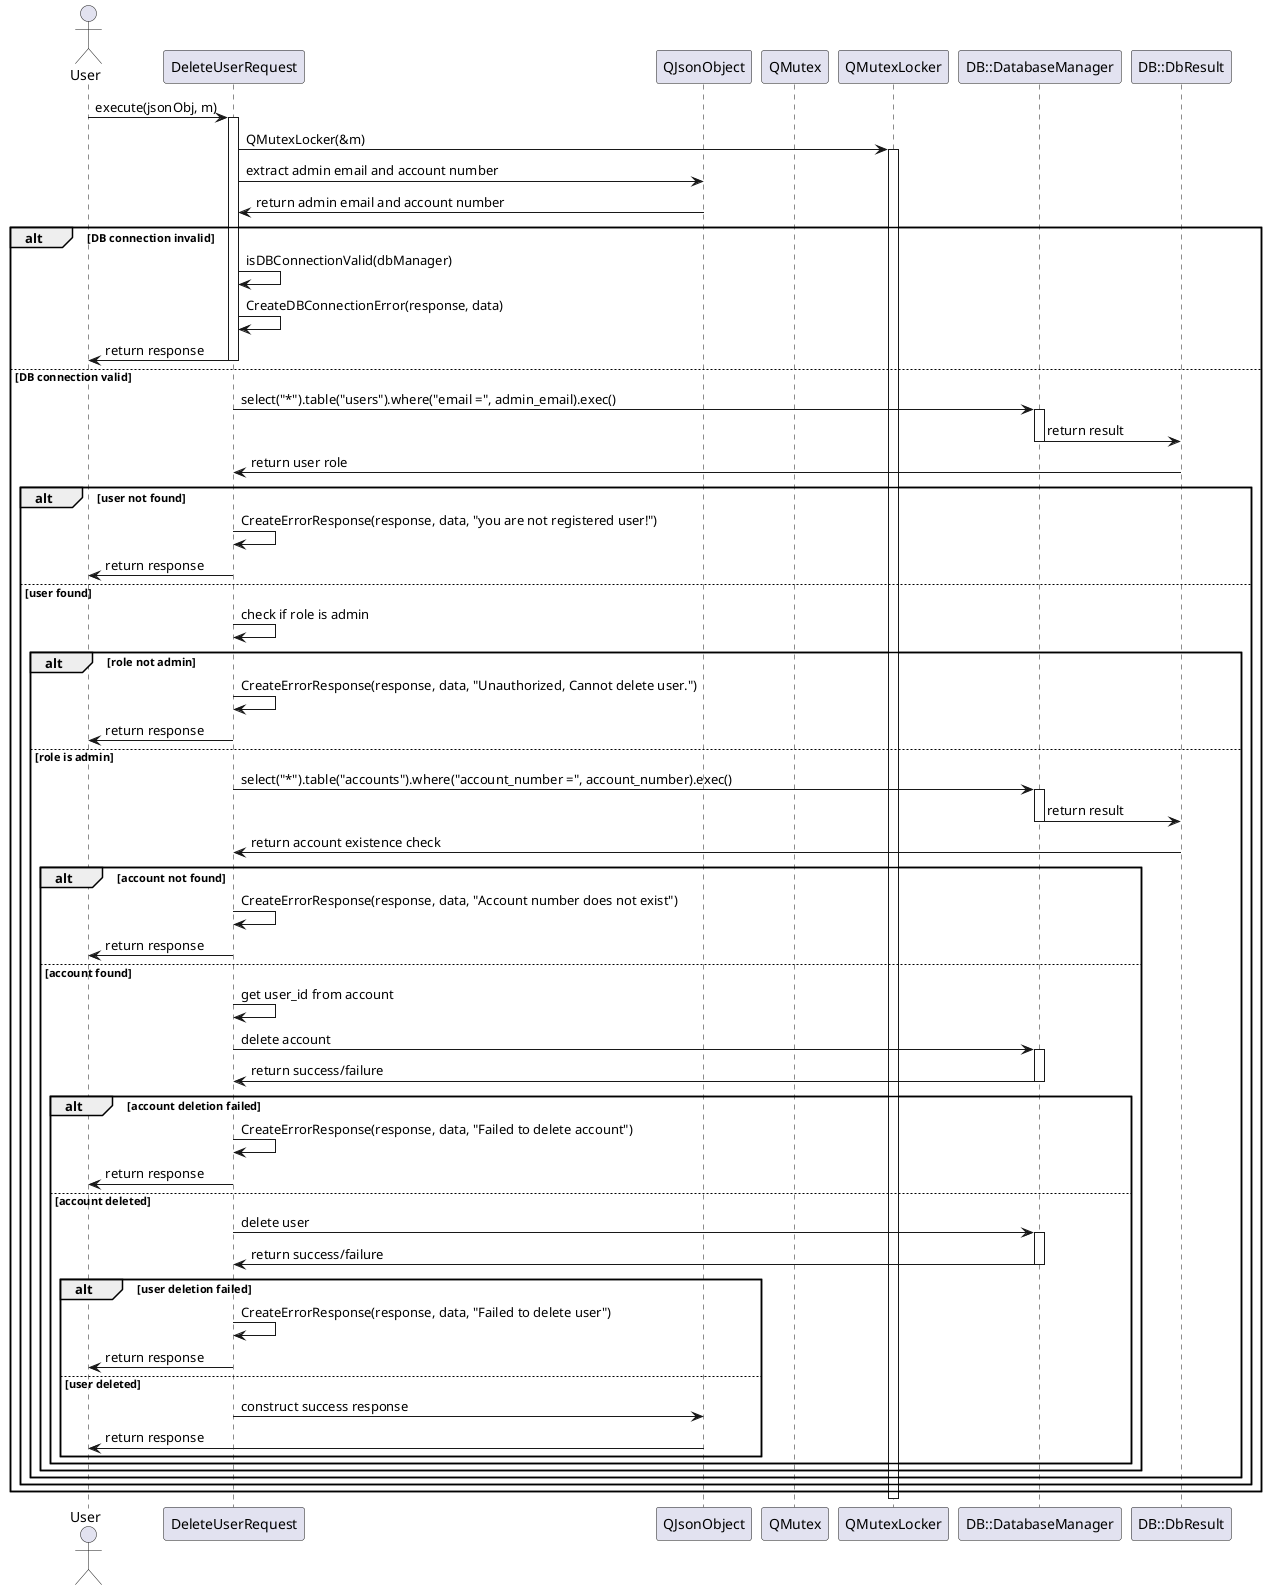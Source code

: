 @startuml
actor User
participant "DeleteUserRequest" as DURequest
participant "QJsonObject" as JsonObj
participant "QMutex" as Mutex
participant "QMutexLocker" as Locker
participant "DB::DatabaseManager" as DB
participant "DB::DbResult" as Result

User -> DURequest: execute(jsonObj, m)
activate DURequest
DURequest -> Locker: QMutexLocker(&m)
activate Locker
DURequest -> JsonObj: extract admin email and account number
JsonObj -> DURequest: return admin email and account number

alt DB connection invalid
    DURequest -> DURequest: isDBConnectionValid(dbManager)
    DURequest -> DURequest: CreateDBConnectionError(response, data)
    DURequest -> User: return response
    deactivate DURequest
else DB connection valid
    DURequest -> DB: select("*").table("users").where("email =", admin_email).exec()
    activate DB
    DB -> Result: return result
    deactivate DB
    Result -> DURequest: return user role

    alt user not found
        DURequest -> DURequest: CreateErrorResponse(response, data, "you are not registered user!")
        DURequest -> User: return response
        deactivate DURequest
    else user found
        DURequest -> DURequest: check if role is admin
        alt role not admin
            DURequest -> DURequest: CreateErrorResponse(response, data, "Unauthorized, Cannot delete user.")
            DURequest -> User: return response
            deactivate DURequest
        else role is admin
            DURequest -> DB: select("*").table("accounts").where("account_number =", account_number).exec()
            activate DB
            DB -> Result: return result
            deactivate DB
            Result -> DURequest: return account existence check

            alt account not found
                DURequest -> DURequest: CreateErrorResponse(response, data, "Account number does not exist")
                DURequest -> User: return response
                deactivate DURequest
            else account found
                DURequest -> DURequest: get user_id from account
                DURequest -> DB: delete account
                activate DB
                DB -> DURequest: return success/failure
                deactivate DB

                alt account deletion failed
                    DURequest -> DURequest: CreateErrorResponse(response, data, "Failed to delete account")
                    DURequest -> User: return response
                    deactivate DURequest
                else account deleted
                    DURequest -> DB: delete user
                    activate DB
                    DB -> DURequest: return success/failure
                    deactivate DB

                    alt user deletion failed
                        DURequest -> DURequest: CreateErrorResponse(response, data, "Failed to delete user")
                        DURequest -> User: return response
                        deactivate DURequest
                    else user deleted
                        DURequest -> JsonObj: construct success response
                        JsonObj -> User: return response
                    end
                end
            end
        end
    end
end
deactivate Locker
@enduml